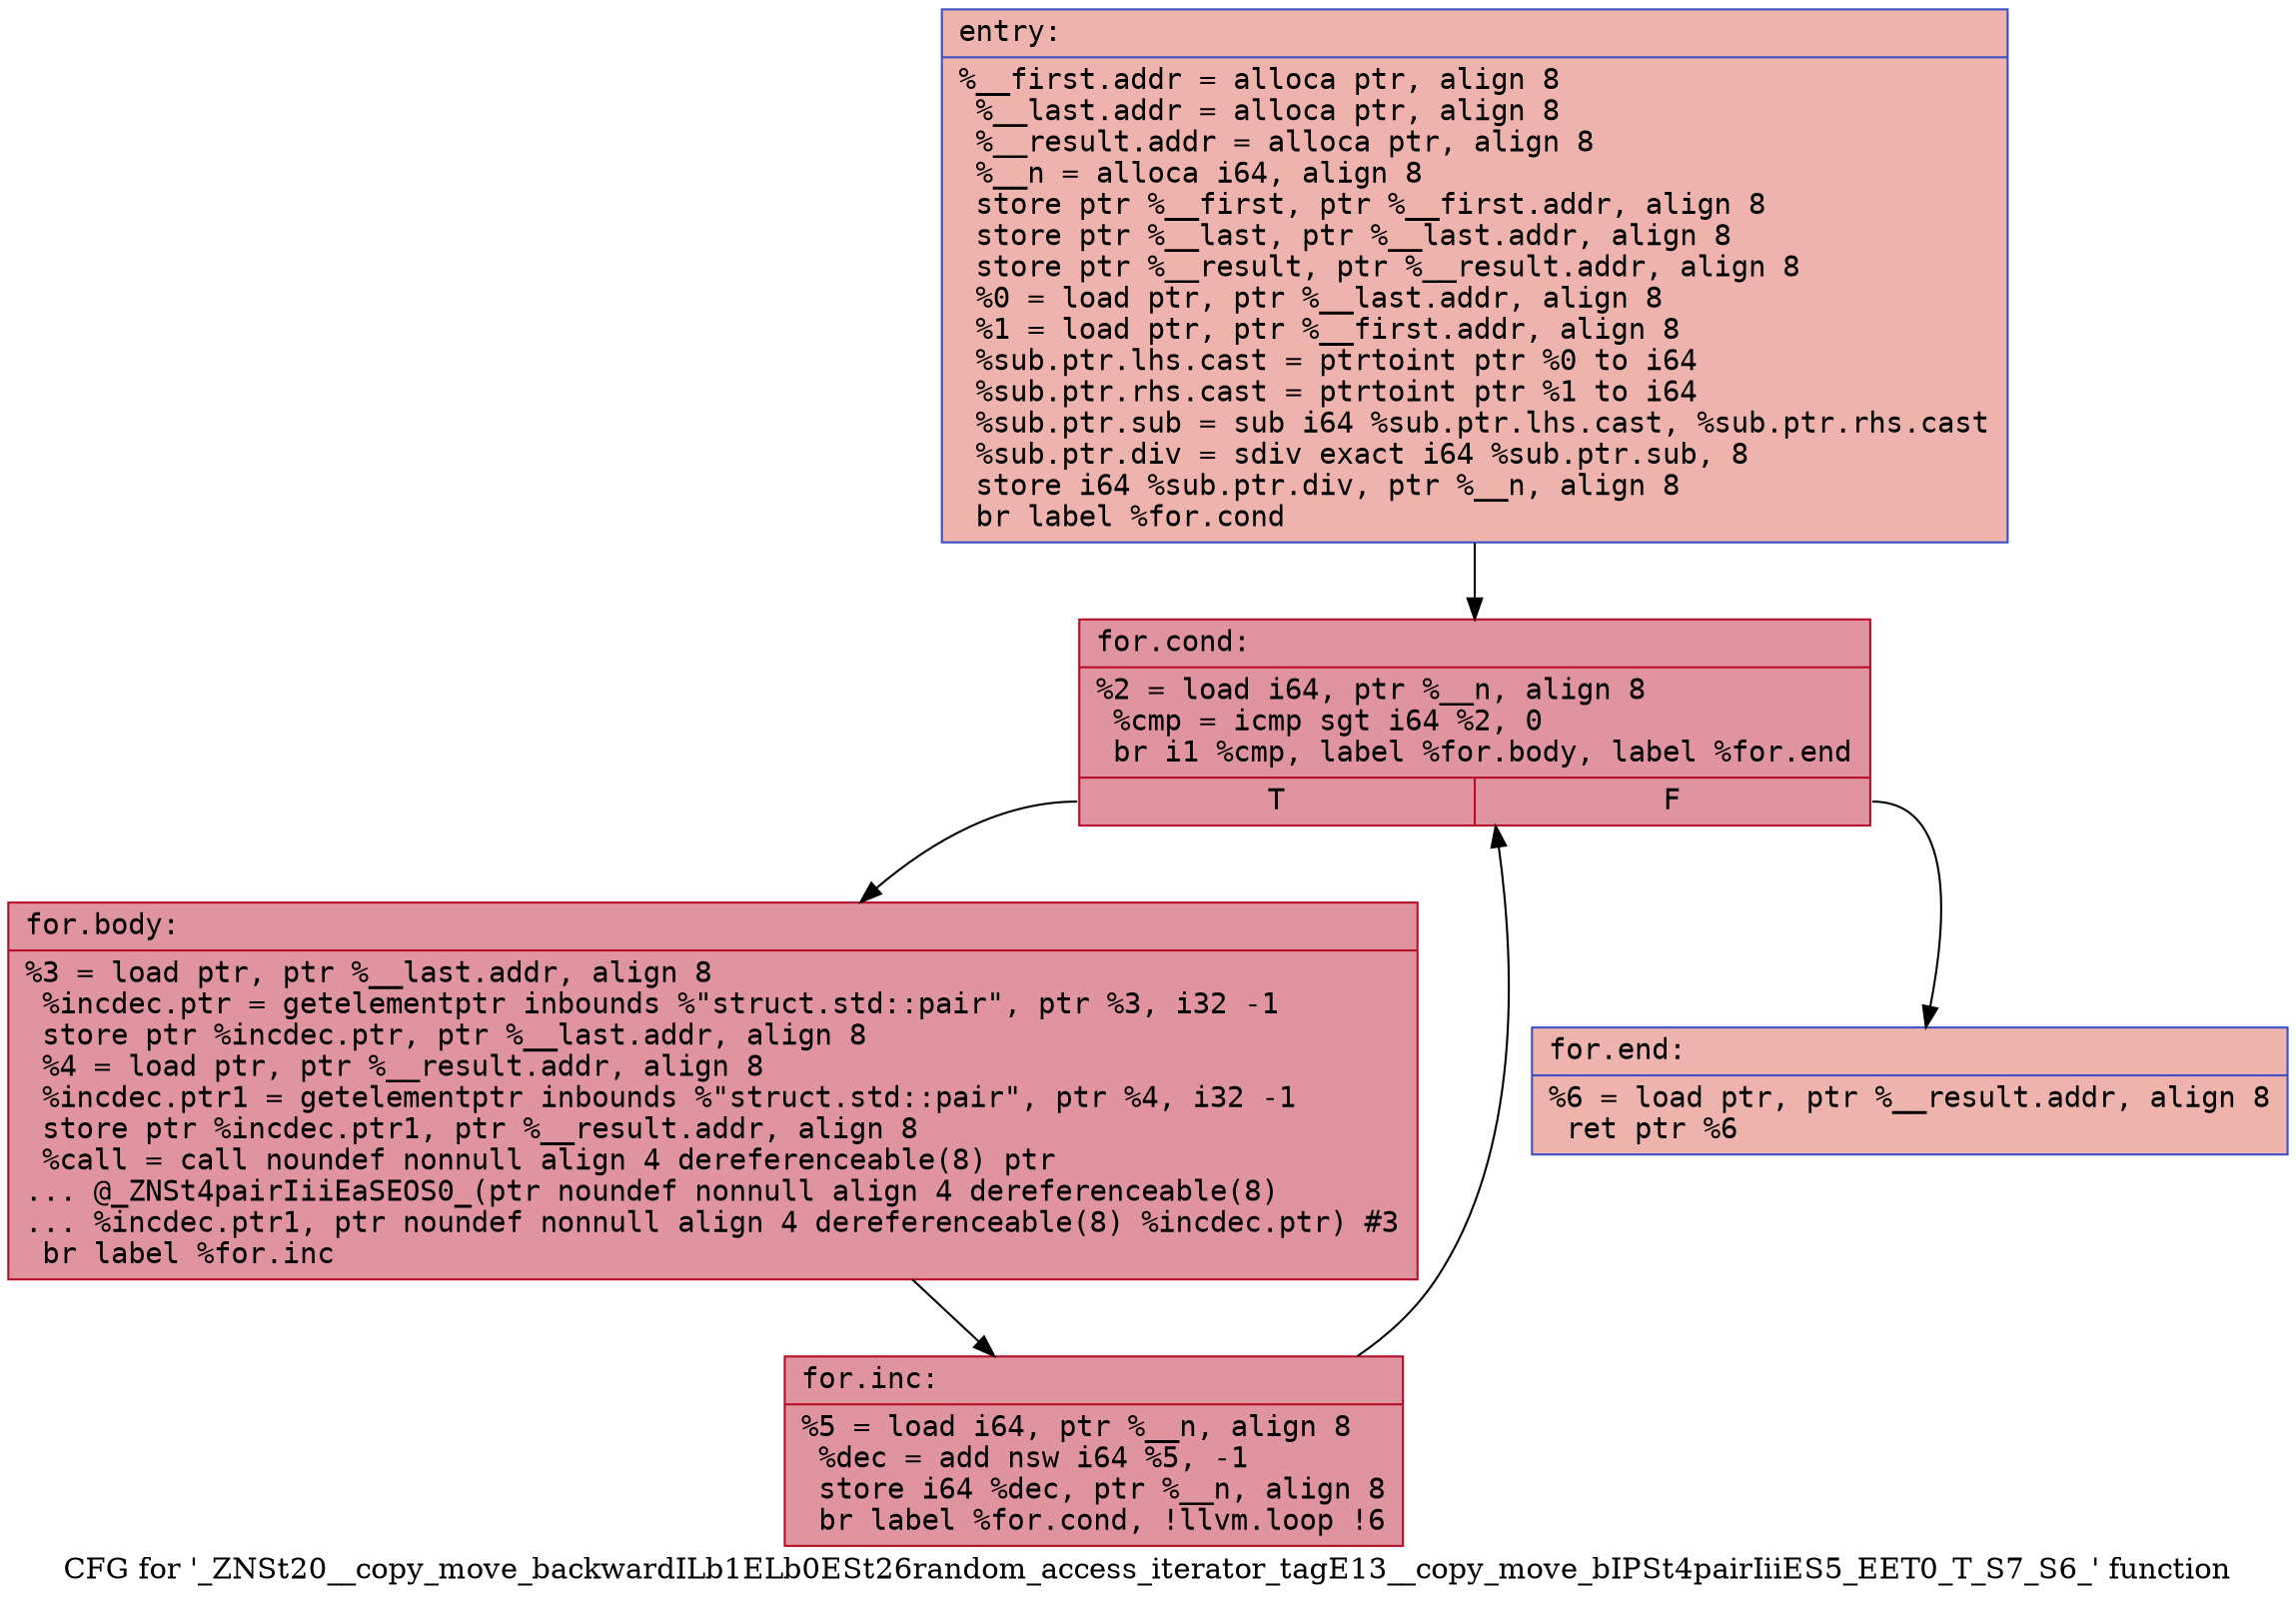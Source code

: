 digraph "CFG for '_ZNSt20__copy_move_backwardILb1ELb0ESt26random_access_iterator_tagE13__copy_move_bIPSt4pairIiiES5_EET0_T_S7_S6_' function" {
	label="CFG for '_ZNSt20__copy_move_backwardILb1ELb0ESt26random_access_iterator_tagE13__copy_move_bIPSt4pairIiiES5_EET0_T_S7_S6_' function";

	Node0x56307d7780b0 [shape=record,color="#3d50c3ff", style=filled, fillcolor="#d6524470" fontname="Courier",label="{entry:\l|  %__first.addr = alloca ptr, align 8\l  %__last.addr = alloca ptr, align 8\l  %__result.addr = alloca ptr, align 8\l  %__n = alloca i64, align 8\l  store ptr %__first, ptr %__first.addr, align 8\l  store ptr %__last, ptr %__last.addr, align 8\l  store ptr %__result, ptr %__result.addr, align 8\l  %0 = load ptr, ptr %__last.addr, align 8\l  %1 = load ptr, ptr %__first.addr, align 8\l  %sub.ptr.lhs.cast = ptrtoint ptr %0 to i64\l  %sub.ptr.rhs.cast = ptrtoint ptr %1 to i64\l  %sub.ptr.sub = sub i64 %sub.ptr.lhs.cast, %sub.ptr.rhs.cast\l  %sub.ptr.div = sdiv exact i64 %sub.ptr.sub, 8\l  store i64 %sub.ptr.div, ptr %__n, align 8\l  br label %for.cond\l}"];
	Node0x56307d7780b0 -> Node0x56307d778790[tooltip="entry -> for.cond\nProbability 100.00%" ];
	Node0x56307d778790 [shape=record,color="#b70d28ff", style=filled, fillcolor="#b70d2870" fontname="Courier",label="{for.cond:\l|  %2 = load i64, ptr %__n, align 8\l  %cmp = icmp sgt i64 %2, 0\l  br i1 %cmp, label %for.body, label %for.end\l|{<s0>T|<s1>F}}"];
	Node0x56307d778790:s0 -> Node0x56307d778b50[tooltip="for.cond -> for.body\nProbability 96.88%" ];
	Node0x56307d778790:s1 -> Node0x56307d778ba0[tooltip="for.cond -> for.end\nProbability 3.12%" ];
	Node0x56307d778b50 [shape=record,color="#b70d28ff", style=filled, fillcolor="#b70d2870" fontname="Courier",label="{for.body:\l|  %3 = load ptr, ptr %__last.addr, align 8\l  %incdec.ptr = getelementptr inbounds %\"struct.std::pair\", ptr %3, i32 -1\l  store ptr %incdec.ptr, ptr %__last.addr, align 8\l  %4 = load ptr, ptr %__result.addr, align 8\l  %incdec.ptr1 = getelementptr inbounds %\"struct.std::pair\", ptr %4, i32 -1\l  store ptr %incdec.ptr1, ptr %__result.addr, align 8\l  %call = call noundef nonnull align 4 dereferenceable(8) ptr\l... @_ZNSt4pairIiiEaSEOS0_(ptr noundef nonnull align 4 dereferenceable(8)\l... %incdec.ptr1, ptr noundef nonnull align 4 dereferenceable(8) %incdec.ptr) #3\l  br label %for.inc\l}"];
	Node0x56307d778b50 -> Node0x56307d779270[tooltip="for.body -> for.inc\nProbability 100.00%" ];
	Node0x56307d779270 [shape=record,color="#b70d28ff", style=filled, fillcolor="#b70d2870" fontname="Courier",label="{for.inc:\l|  %5 = load i64, ptr %__n, align 8\l  %dec = add nsw i64 %5, -1\l  store i64 %dec, ptr %__n, align 8\l  br label %for.cond, !llvm.loop !6\l}"];
	Node0x56307d779270 -> Node0x56307d778790[tooltip="for.inc -> for.cond\nProbability 100.00%" ];
	Node0x56307d778ba0 [shape=record,color="#3d50c3ff", style=filled, fillcolor="#d6524470" fontname="Courier",label="{for.end:\l|  %6 = load ptr, ptr %__result.addr, align 8\l  ret ptr %6\l}"];
}
